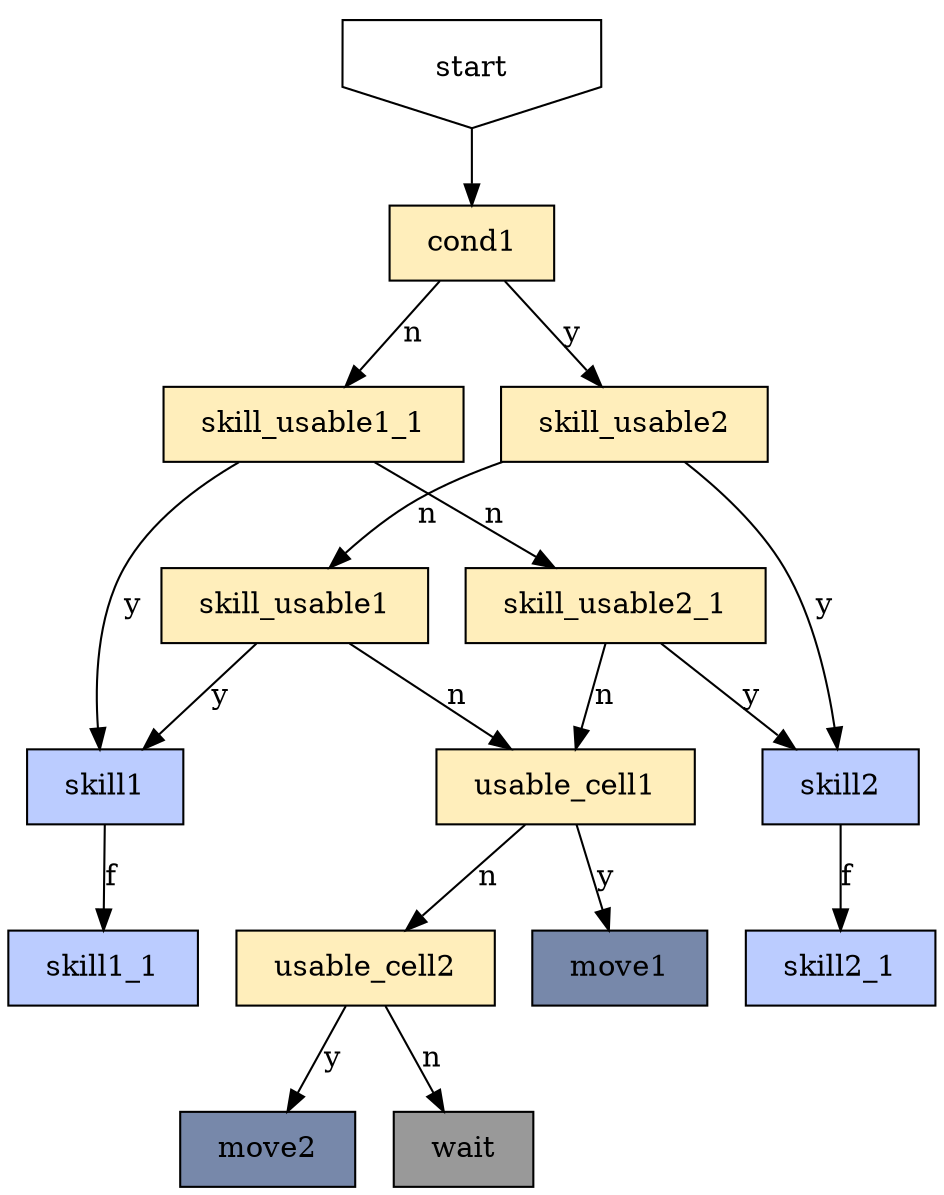 digraph {
	fixedsize=true;
	concentrate=true;
	node [shape=rect margin="0.25,0.125"];
	start [shape=invhouse];

	node [style=filled fillcolor="#FFEEBB"]; # cond
	cond1 [tooltip="check?type=buff&kind=target&buff=Effect_MP_LegionSP_N_1"]; # has Effect_MP_LegionSP_N_1 buff in target
	skill_usable1 [tooltip="check?type=skill&slot=1&kind=usable"]; # active 2 usable
	skill_usable1_1 [tooltip="check?type=skill&slot=1&kind=usable"]; # active 2 usable
	skill_usable2 [tooltip="check?type=skill&slot=2&kind=usable"]; # active 2 usable
	skill_usable2_1 [tooltip="check?type=skill&slot=2&kind=usable"]; # active 2 usable
	usable_cell1 [tooltip="check?type=skill&slot=1&kind=movable"]; # is cell exists that can use active 1
	usable_cell2 [tooltip="check?type=skill&slot=2&kind=movable"]; # is cell exists that can use active 2

	node [fillcolor="#BBCCFF"];
	skill1 [tooltip="skill?slot=1&target=near&row=2"]; # use active 1 to near, target num > 2 in row
	skill1_1 [tooltip="skill?slot=1&target=heavy"]; # use active 1 to heavy then
	skill2 [tooltip="skill?slot=2&target=buff&buff=Effect_MP_LegionSP_N_1"]; # use active 2 to has Effect_MP_LegionSP_N_1 buff
	skill2_1 [tooltip="skill?slot=2&target=heavy"]; # use active 2 to heavy then

	node [fillcolor="#7788aa"];
	move1 [tooltip="move?slot=1"]; # move to cell that can use active 1
	move2 [tooltip="move?slot=2"]; # move to cell that can use active 2
	wait [tooltip="wait" fillcolor="#999999"]; # wait

	start -> cond1;

	cond1 -> skill_usable2 [label="y"];
	cond1 -> skill_usable1_1 [label="n"];

	skill_usable2 -> skill2 [label="y"];
	skill_usable2-> skill_usable1 [label="n"];
	skill2 -> skill2_1 [label="f"];

	skill_usable1 -> skill1 [label="y"];
	skill_usable1 -> usable_cell1 [label="n"];
	skill1 -> skill1_1 [label="f"];

	skill_usable1_1 -> skill1 [label="y"];
	skill_usable1_1 -> skill_usable2_1 [label="n"];

	skill_usable2_1 -> skill2 [label="y"];
	skill_usable2_1-> usable_cell1 [label="n"];

	usable_cell1 -> move1 [label="y"];
	usable_cell1 -> usable_cell2 [label="n"];

	usable_cell2 -> move2 [label="y"];
	usable_cell2 -> wait [label="n"];
}